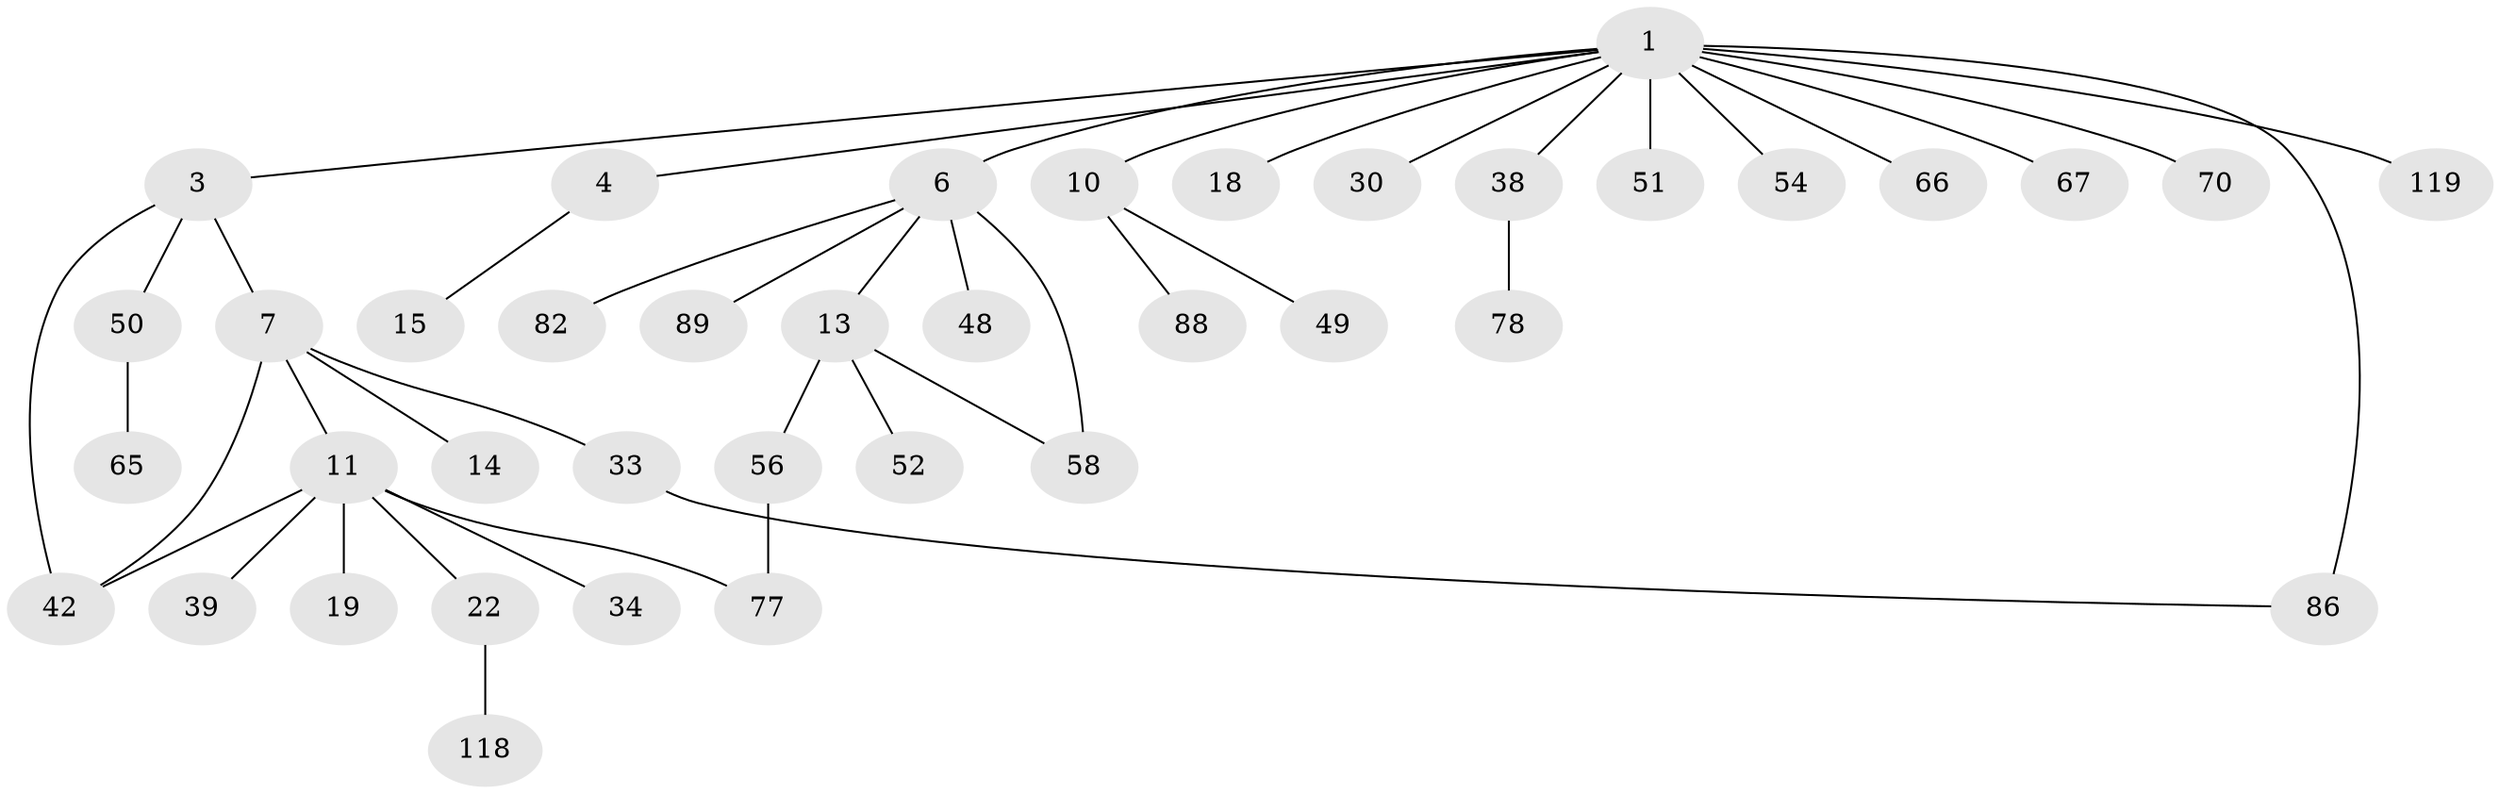// original degree distribution, {7: 0.015151515151515152, 5: 0.030303030303030304, 3: 0.14393939393939395, 4: 0.05303030303030303, 6: 0.030303030303030304, 2: 0.32575757575757575, 1: 0.4015151515151515}
// Generated by graph-tools (version 1.1) at 2025/16/03/04/25 18:16:49]
// undirected, 39 vertices, 43 edges
graph export_dot {
graph [start="1"]
  node [color=gray90,style=filled];
  1 [super="+2"];
  3 [super="+103+64"];
  4 [super="+72"];
  6 [super="+12+41+29"];
  7 [super="+9+132+113+26"];
  10 [super="+87+47"];
  11 [super="+45+17+81+60"];
  13 [super="+36+28"];
  14 [super="+116"];
  15;
  18;
  19 [super="+25"];
  22 [super="+98"];
  30 [super="+110"];
  33 [super="+114+95"];
  34 [super="+127+46"];
  38 [super="+55"];
  39 [super="+63"];
  42 [super="+90+53"];
  48;
  49;
  50 [super="+71"];
  51;
  52;
  54;
  56 [super="+59+84"];
  58 [super="+80+69"];
  65;
  66 [super="+126"];
  67 [super="+124+123+102"];
  70;
  77;
  78 [super="+111"];
  82;
  86 [super="+106"];
  88;
  89 [super="+131"];
  118;
  119;
  1 -- 3;
  1 -- 6 [weight=2];
  1 -- 30;
  1 -- 38;
  1 -- 51;
  1 -- 67 [weight=2];
  1 -- 66;
  1 -- 4;
  1 -- 70;
  1 -- 10;
  1 -- 18;
  1 -- 54;
  1 -- 119;
  1 -- 86 [weight=2];
  3 -- 7;
  3 -- 50;
  3 -- 42;
  4 -- 15;
  6 -- 48;
  6 -- 82;
  6 -- 89;
  6 -- 58 [weight=2];
  6 -- 13;
  7 -- 14;
  7 -- 33;
  7 -- 11;
  7 -- 42;
  10 -- 88 [weight=2];
  10 -- 49;
  11 -- 19;
  11 -- 34;
  11 -- 22;
  11 -- 39;
  11 -- 42;
  11 -- 77;
  13 -- 56;
  13 -- 58;
  13 -- 52;
  22 -- 118;
  33 -- 86;
  38 -- 78;
  50 -- 65;
  56 -- 77;
}
